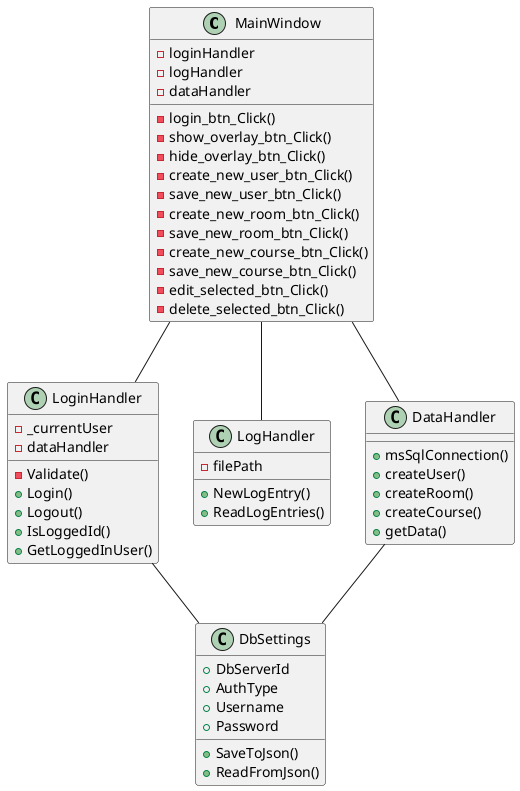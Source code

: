 @startuml
class MainWindow {
    - loginHandler
    - logHandler
    - dataHandler

    - login_btn_Click()
    - show_overlay_btn_Click()
    - hide_overlay_btn_Click()
    - create_new_user_btn_Click()
    - save_new_user_btn_Click()
    - create_new_room_btn_Click()
    - save_new_room_btn_Click()
    - create_new_course_btn_Click()
    - save_new_course_btn_Click()
    - edit_selected_btn_Click()
    - delete_selected_btn_Click()
}

class LoginHandler {
    - _currentUser
    - dataHandler

    -Validate()
    +Login()
    +Logout()
    +IsLoggedId()
    +GetLoggedInUser()
}

class LogHandler {
    - filePath

    +NewLogEntry()
    +ReadLogEntries()
}


class DbSettings {
    + DbServerId
    + AuthType
    + Username
    + Password

    + SaveToJson()
    + ReadFromJson()
}

class DataHandler {
    + msSqlConnection()
    + createUser()
    + createRoom()
    + createCourse()
    + getData()
}

MainWindow -- LoginHandler
MainWindow -- LogHandler
MainWindow -- DataHandler
DataHandler -- DbSettings
LoginHandler -- DbSettings
@enduml
